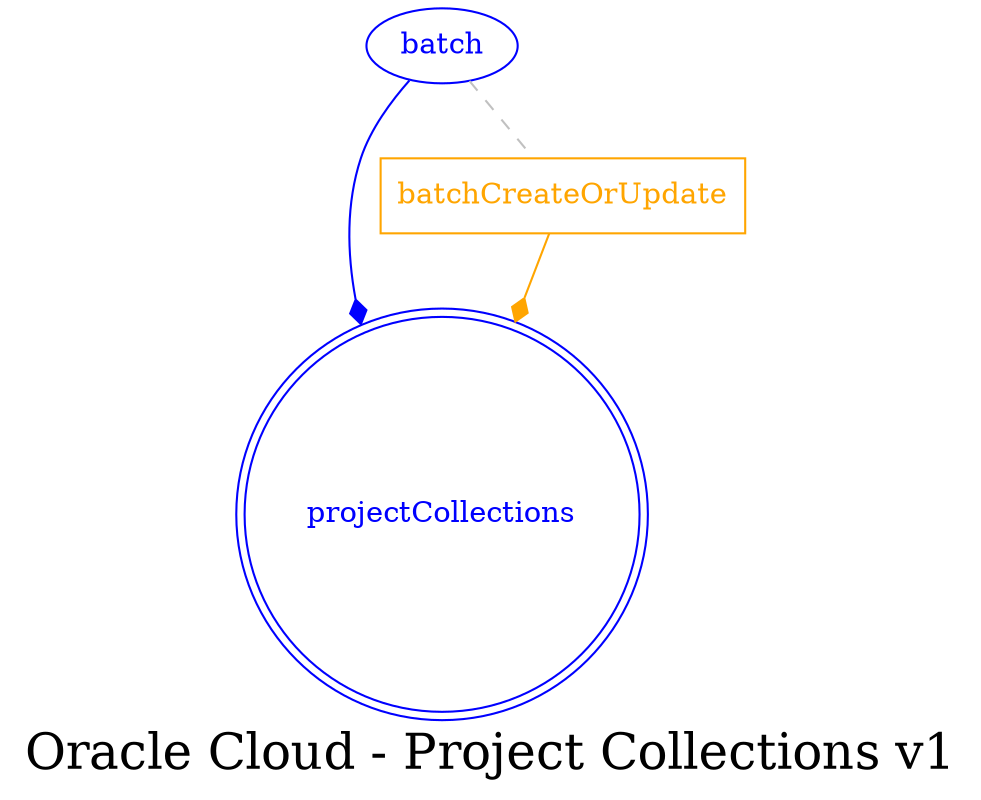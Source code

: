 digraph LexiconGraph {
graph[label="Oracle Cloud - Project Collections v1", fontsize=24]
splines=true
"projectCollections" [color=blue, fontcolor=blue, shape=doublecircle]
"batch" -> "projectCollections" [color=blue, fontcolor=blue, arrowhead=diamond, arrowtail=none]
"batch" [color=blue, fontcolor=blue, shape=ellipse]
"batchCreateOrUpdate" [color=orange, fontcolor=orange, shape=box]
"batchCreateOrUpdate" -> "projectCollections" [color=orange, fontcolor=orange, arrowhead=diamond, arrowtail=none]
"batch" -> "batchCreateOrUpdate" [color=grey, fontcolor=grey, arrowhead=none, arrowtail=none, style=dashed]
}
